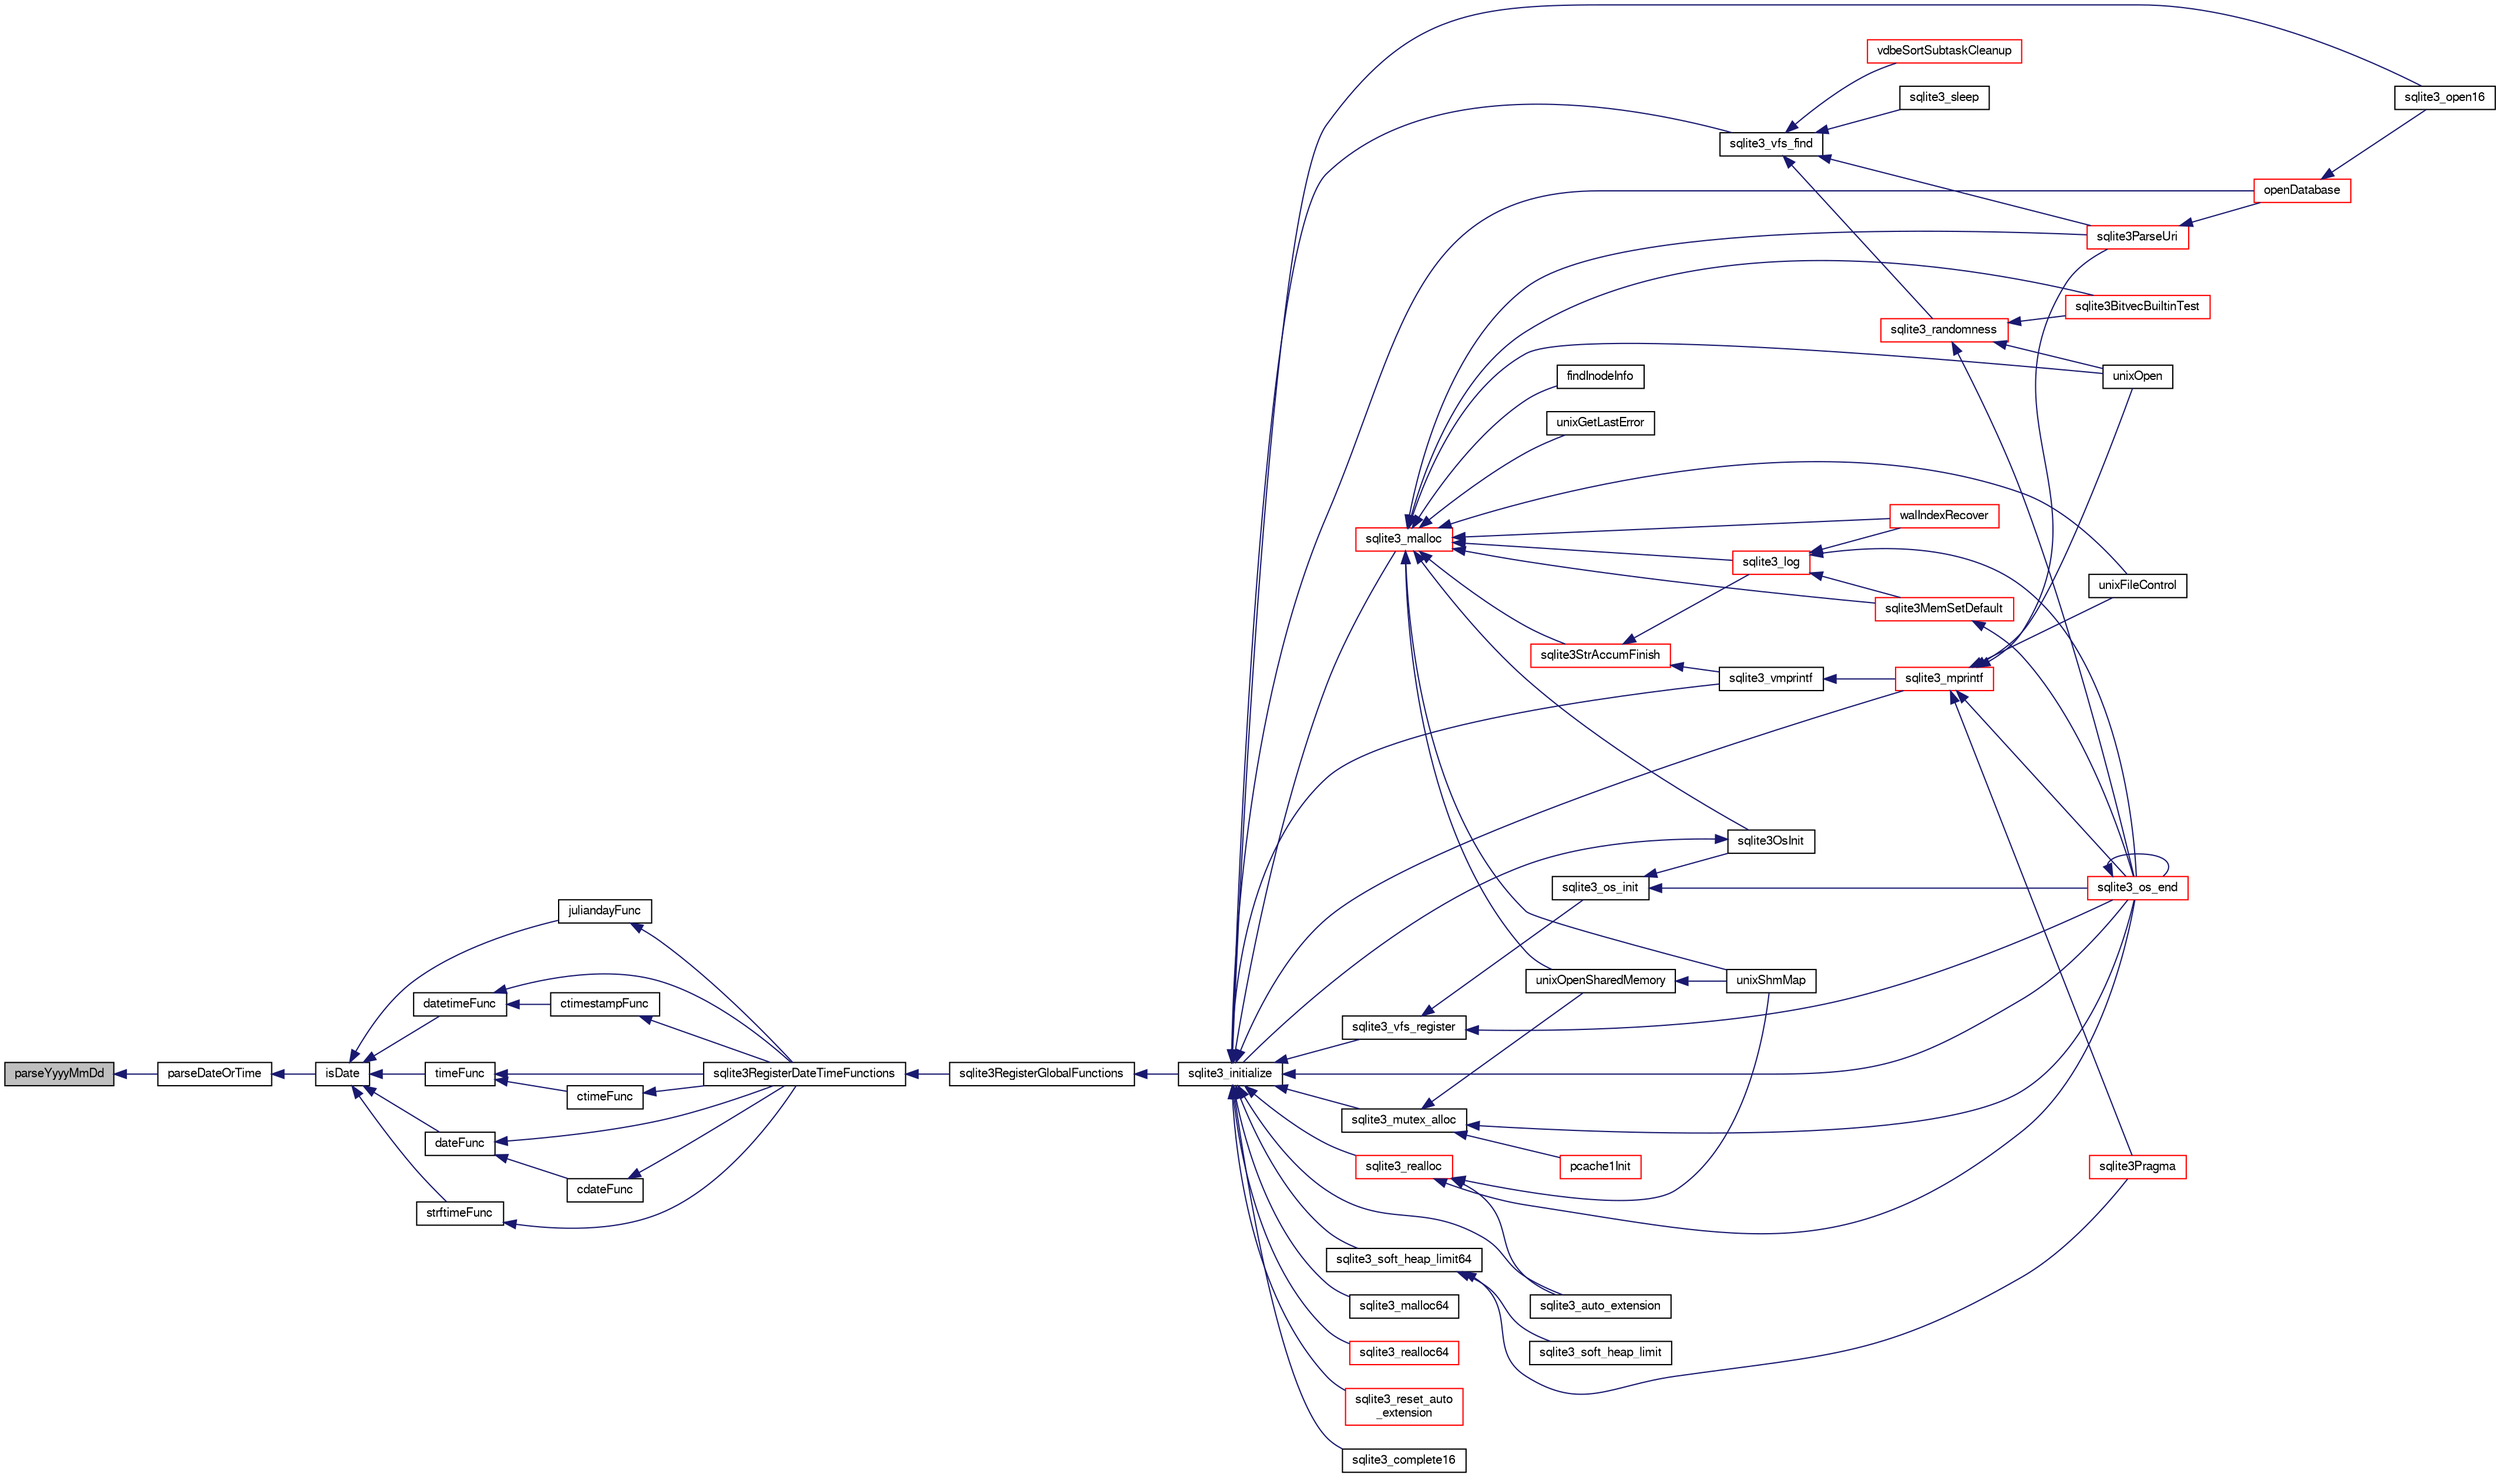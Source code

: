 digraph "parseYyyyMmDd"
{
  edge [fontname="FreeSans",fontsize="10",labelfontname="FreeSans",labelfontsize="10"];
  node [fontname="FreeSans",fontsize="10",shape=record];
  rankdir="LR";
  Node215374 [label="parseYyyyMmDd",height=0.2,width=0.4,color="black", fillcolor="grey75", style="filled", fontcolor="black"];
  Node215374 -> Node215375 [dir="back",color="midnightblue",fontsize="10",style="solid",fontname="FreeSans"];
  Node215375 [label="parseDateOrTime",height=0.2,width=0.4,color="black", fillcolor="white", style="filled",URL="$sqlite3_8c.html#a86a0ea000a0479eb6de44cbeb82acef9"];
  Node215375 -> Node215376 [dir="back",color="midnightblue",fontsize="10",style="solid",fontname="FreeSans"];
  Node215376 [label="isDate",height=0.2,width=0.4,color="black", fillcolor="white", style="filled",URL="$sqlite3_8c.html#a88586fabfb5a2ee248ccf6f5dfb90904"];
  Node215376 -> Node215377 [dir="back",color="midnightblue",fontsize="10",style="solid",fontname="FreeSans"];
  Node215377 [label="juliandayFunc",height=0.2,width=0.4,color="black", fillcolor="white", style="filled",URL="$sqlite3_8c.html#ac3eed2d3f72c21bee1e65f9d0f33a263"];
  Node215377 -> Node215378 [dir="back",color="midnightblue",fontsize="10",style="solid",fontname="FreeSans"];
  Node215378 [label="sqlite3RegisterDateTimeFunctions",height=0.2,width=0.4,color="black", fillcolor="white", style="filled",URL="$sqlite3_8c.html#a44405fdf6c4462912007f6602ecc0bb4"];
  Node215378 -> Node215379 [dir="back",color="midnightblue",fontsize="10",style="solid",fontname="FreeSans"];
  Node215379 [label="sqlite3RegisterGlobalFunctions",height=0.2,width=0.4,color="black", fillcolor="white", style="filled",URL="$sqlite3_8c.html#a9f75bd111010f29e1b8d74344473c4ec"];
  Node215379 -> Node215380 [dir="back",color="midnightblue",fontsize="10",style="solid",fontname="FreeSans"];
  Node215380 [label="sqlite3_initialize",height=0.2,width=0.4,color="black", fillcolor="white", style="filled",URL="$sqlite3_8h.html#ab0c0ee2d5d4cf8b28e9572296a8861df"];
  Node215380 -> Node215381 [dir="back",color="midnightblue",fontsize="10",style="solid",fontname="FreeSans"];
  Node215381 [label="sqlite3_vfs_find",height=0.2,width=0.4,color="black", fillcolor="white", style="filled",URL="$sqlite3_8h.html#ac201a26de3dfa1d6deb8069eb8d95627"];
  Node215381 -> Node215382 [dir="back",color="midnightblue",fontsize="10",style="solid",fontname="FreeSans"];
  Node215382 [label="sqlite3_randomness",height=0.2,width=0.4,color="red", fillcolor="white", style="filled",URL="$sqlite3_8h.html#aa452ad88657d4606e137b09c4e9315c7"];
  Node215382 -> Node215386 [dir="back",color="midnightblue",fontsize="10",style="solid",fontname="FreeSans"];
  Node215386 [label="unixOpen",height=0.2,width=0.4,color="black", fillcolor="white", style="filled",URL="$sqlite3_8c.html#a8ed5efc47b6e14f7805cd1bb9b215775"];
  Node215382 -> Node215387 [dir="back",color="midnightblue",fontsize="10",style="solid",fontname="FreeSans"];
  Node215387 [label="sqlite3_os_end",height=0.2,width=0.4,color="red", fillcolor="white", style="filled",URL="$sqlite3_8h.html#a2288c95881ecca13d994e42b6a958906"];
  Node215387 -> Node215387 [dir="back",color="midnightblue",fontsize="10",style="solid",fontname="FreeSans"];
  Node215382 -> Node215389 [dir="back",color="midnightblue",fontsize="10",style="solid",fontname="FreeSans"];
  Node215389 [label="sqlite3BitvecBuiltinTest",height=0.2,width=0.4,color="red", fillcolor="white", style="filled",URL="$sqlite3_8c.html#a9b4e3e921ce1ede6f10a9106c034ff9b"];
  Node215381 -> Node215785 [dir="back",color="midnightblue",fontsize="10",style="solid",fontname="FreeSans"];
  Node215785 [label="vdbeSortSubtaskCleanup",height=0.2,width=0.4,color="red", fillcolor="white", style="filled",URL="$sqlite3_8c.html#abc8ce4c3ef58cc10f5b27642aab32b30"];
  Node215381 -> Node215788 [dir="back",color="midnightblue",fontsize="10",style="solid",fontname="FreeSans"];
  Node215788 [label="sqlite3ParseUri",height=0.2,width=0.4,color="red", fillcolor="white", style="filled",URL="$sqlite3_8c.html#aaa912f29a67460d8b2186c97056e8767"];
  Node215788 -> Node215631 [dir="back",color="midnightblue",fontsize="10",style="solid",fontname="FreeSans"];
  Node215631 [label="openDatabase",height=0.2,width=0.4,color="red", fillcolor="white", style="filled",URL="$sqlite3_8c.html#a6a9c3bc3a64234e863413f41db473758"];
  Node215631 -> Node215634 [dir="back",color="midnightblue",fontsize="10",style="solid",fontname="FreeSans"];
  Node215634 [label="sqlite3_open16",height=0.2,width=0.4,color="black", fillcolor="white", style="filled",URL="$sqlite3_8h.html#adbc401bb96713f32e553db32f6f3ca33"];
  Node215381 -> Node215789 [dir="back",color="midnightblue",fontsize="10",style="solid",fontname="FreeSans"];
  Node215789 [label="sqlite3_sleep",height=0.2,width=0.4,color="black", fillcolor="white", style="filled",URL="$sqlite3_8h.html#ad0c133ddbbecb6433f3c6ebef8966efa"];
  Node215380 -> Node215790 [dir="back",color="midnightblue",fontsize="10",style="solid",fontname="FreeSans"];
  Node215790 [label="sqlite3_vfs_register",height=0.2,width=0.4,color="black", fillcolor="white", style="filled",URL="$sqlite3_8h.html#a7184b289ccd4c4c7200589137d88c4ae"];
  Node215790 -> Node215791 [dir="back",color="midnightblue",fontsize="10",style="solid",fontname="FreeSans"];
  Node215791 [label="sqlite3_os_init",height=0.2,width=0.4,color="black", fillcolor="white", style="filled",URL="$sqlite3_8h.html#acebc2290d00a32d3afe2361f2979038b"];
  Node215791 -> Node215792 [dir="back",color="midnightblue",fontsize="10",style="solid",fontname="FreeSans"];
  Node215792 [label="sqlite3OsInit",height=0.2,width=0.4,color="black", fillcolor="white", style="filled",URL="$sqlite3_8c.html#afeaa886fe1ca086a30fd278b1d069762"];
  Node215792 -> Node215380 [dir="back",color="midnightblue",fontsize="10",style="solid",fontname="FreeSans"];
  Node215791 -> Node215387 [dir="back",color="midnightblue",fontsize="10",style="solid",fontname="FreeSans"];
  Node215790 -> Node215387 [dir="back",color="midnightblue",fontsize="10",style="solid",fontname="FreeSans"];
  Node215380 -> Node215793 [dir="back",color="midnightblue",fontsize="10",style="solid",fontname="FreeSans"];
  Node215793 [label="sqlite3_mutex_alloc",height=0.2,width=0.4,color="black", fillcolor="white", style="filled",URL="$sqlite3_8h.html#aa3f89418cd18e99596435c958b29b650"];
  Node215793 -> Node215794 [dir="back",color="midnightblue",fontsize="10",style="solid",fontname="FreeSans"];
  Node215794 [label="unixOpenSharedMemory",height=0.2,width=0.4,color="black", fillcolor="white", style="filled",URL="$sqlite3_8c.html#a30775afa2e08ca6ddc7853326afed7c7"];
  Node215794 -> Node215795 [dir="back",color="midnightblue",fontsize="10",style="solid",fontname="FreeSans"];
  Node215795 [label="unixShmMap",height=0.2,width=0.4,color="black", fillcolor="white", style="filled",URL="$sqlite3_8c.html#aeaa77f0ab08a4f4ee5f86e8c9727e974"];
  Node215793 -> Node215387 [dir="back",color="midnightblue",fontsize="10",style="solid",fontname="FreeSans"];
  Node215793 -> Node215796 [dir="back",color="midnightblue",fontsize="10",style="solid",fontname="FreeSans"];
  Node215796 [label="pcache1Init",height=0.2,width=0.4,color="red", fillcolor="white", style="filled",URL="$sqlite3_8c.html#a05e9c1daf3dd812db1d769b69b20e069"];
  Node215380 -> Node215866 [dir="back",color="midnightblue",fontsize="10",style="solid",fontname="FreeSans"];
  Node215866 [label="sqlite3_soft_heap_limit64",height=0.2,width=0.4,color="black", fillcolor="white", style="filled",URL="$sqlite3_8h.html#ab37b3a4d1652e3acb2c43d1252e6b852"];
  Node215866 -> Node215867 [dir="back",color="midnightblue",fontsize="10",style="solid",fontname="FreeSans"];
  Node215867 [label="sqlite3_soft_heap_limit",height=0.2,width=0.4,color="black", fillcolor="white", style="filled",URL="$sqlite3_8h.html#a18c3472581de3072201723e798524fdc"];
  Node215866 -> Node215474 [dir="back",color="midnightblue",fontsize="10",style="solid",fontname="FreeSans"];
  Node215474 [label="sqlite3Pragma",height=0.2,width=0.4,color="red", fillcolor="white", style="filled",URL="$sqlite3_8c.html#a111391370f58f8e6a6eca51fd34d62ed"];
  Node215380 -> Node215868 [dir="back",color="midnightblue",fontsize="10",style="solid",fontname="FreeSans"];
  Node215868 [label="sqlite3_malloc",height=0.2,width=0.4,color="red", fillcolor="white", style="filled",URL="$sqlite3_8h.html#a510e31845345737f17d86ce0b2328356"];
  Node215868 -> Node215792 [dir="back",color="midnightblue",fontsize="10",style="solid",fontname="FreeSans"];
  Node215868 -> Node215864 [dir="back",color="midnightblue",fontsize="10",style="solid",fontname="FreeSans"];
  Node215864 [label="sqlite3MemSetDefault",height=0.2,width=0.4,color="red", fillcolor="white", style="filled",URL="$sqlite3_8c.html#a162fbfd727e92c5f8f72625b5ff62549"];
  Node215864 -> Node215387 [dir="back",color="midnightblue",fontsize="10",style="solid",fontname="FreeSans"];
  Node215868 -> Node215869 [dir="back",color="midnightblue",fontsize="10",style="solid",fontname="FreeSans"];
  Node215869 [label="sqlite3StrAccumFinish",height=0.2,width=0.4,color="red", fillcolor="white", style="filled",URL="$sqlite3_8c.html#adb7f26b10ac1b847db6f000ef4c2e2ba"];
  Node215869 -> Node215943 [dir="back",color="midnightblue",fontsize="10",style="solid",fontname="FreeSans"];
  Node215943 [label="sqlite3_vmprintf",height=0.2,width=0.4,color="black", fillcolor="white", style="filled",URL="$sqlite3_8h.html#ac240de67ddf003828f16a6d9dd3fa3ca"];
  Node215943 -> Node215944 [dir="back",color="midnightblue",fontsize="10",style="solid",fontname="FreeSans"];
  Node215944 [label="sqlite3_mprintf",height=0.2,width=0.4,color="red", fillcolor="white", style="filled",URL="$sqlite3_8h.html#a9533933e57f7ccbb48c32041ce3a8862"];
  Node215944 -> Node215385 [dir="back",color="midnightblue",fontsize="10",style="solid",fontname="FreeSans"];
  Node215385 [label="unixFileControl",height=0.2,width=0.4,color="black", fillcolor="white", style="filled",URL="$sqlite3_8c.html#ad71f213fa385cc58f307cefd953c03ae"];
  Node215944 -> Node215386 [dir="back",color="midnightblue",fontsize="10",style="solid",fontname="FreeSans"];
  Node215944 -> Node215387 [dir="back",color="midnightblue",fontsize="10",style="solid",fontname="FreeSans"];
  Node215944 -> Node215474 [dir="back",color="midnightblue",fontsize="10",style="solid",fontname="FreeSans"];
  Node215944 -> Node215788 [dir="back",color="midnightblue",fontsize="10",style="solid",fontname="FreeSans"];
  Node215869 -> Node216051 [dir="back",color="midnightblue",fontsize="10",style="solid",fontname="FreeSans"];
  Node216051 [label="sqlite3_log",height=0.2,width=0.4,color="red", fillcolor="white", style="filled",URL="$sqlite3_8h.html#a298c9699bf9c143662c6b1fec4b2dc3b"];
  Node216051 -> Node215864 [dir="back",color="midnightblue",fontsize="10",style="solid",fontname="FreeSans"];
  Node216051 -> Node215387 [dir="back",color="midnightblue",fontsize="10",style="solid",fontname="FreeSans"];
  Node216051 -> Node215981 [dir="back",color="midnightblue",fontsize="10",style="solid",fontname="FreeSans"];
  Node215981 [label="walIndexRecover",height=0.2,width=0.4,color="red", fillcolor="white", style="filled",URL="$sqlite3_8c.html#ab4ee99f3710323acbeb6c495dd18d205"];
  Node215868 -> Node216051 [dir="back",color="midnightblue",fontsize="10",style="solid",fontname="FreeSans"];
  Node215868 -> Node216130 [dir="back",color="midnightblue",fontsize="10",style="solid",fontname="FreeSans"];
  Node216130 [label="findInodeInfo",height=0.2,width=0.4,color="black", fillcolor="white", style="filled",URL="$sqlite3_8c.html#ac92c39062e69a79c4a62dfd55242c782"];
  Node215868 -> Node215385 [dir="back",color="midnightblue",fontsize="10",style="solid",fontname="FreeSans"];
  Node215868 -> Node215794 [dir="back",color="midnightblue",fontsize="10",style="solid",fontname="FreeSans"];
  Node215868 -> Node215795 [dir="back",color="midnightblue",fontsize="10",style="solid",fontname="FreeSans"];
  Node215868 -> Node215386 [dir="back",color="midnightblue",fontsize="10",style="solid",fontname="FreeSans"];
  Node215868 -> Node215964 [dir="back",color="midnightblue",fontsize="10",style="solid",fontname="FreeSans"];
  Node215964 [label="unixGetLastError",height=0.2,width=0.4,color="black", fillcolor="white", style="filled",URL="$sqlite3_8c.html#aed1e42f49d74b419c3c85b559dd61240"];
  Node215868 -> Node215389 [dir="back",color="midnightblue",fontsize="10",style="solid",fontname="FreeSans"];
  Node215868 -> Node215981 [dir="back",color="midnightblue",fontsize="10",style="solid",fontname="FreeSans"];
  Node215868 -> Node215788 [dir="back",color="midnightblue",fontsize="10",style="solid",fontname="FreeSans"];
  Node215380 -> Node216133 [dir="back",color="midnightblue",fontsize="10",style="solid",fontname="FreeSans"];
  Node216133 [label="sqlite3_malloc64",height=0.2,width=0.4,color="black", fillcolor="white", style="filled",URL="$sqlite3_8h.html#a12b7ee85e539ea28c130c5c75b96a82a"];
  Node215380 -> Node216134 [dir="back",color="midnightblue",fontsize="10",style="solid",fontname="FreeSans"];
  Node216134 [label="sqlite3_realloc",height=0.2,width=0.4,color="red", fillcolor="white", style="filled",URL="$sqlite3_8h.html#a627f0eeface58024ef47403d8cc76b35"];
  Node216134 -> Node215795 [dir="back",color="midnightblue",fontsize="10",style="solid",fontname="FreeSans"];
  Node216134 -> Node215387 [dir="back",color="midnightblue",fontsize="10",style="solid",fontname="FreeSans"];
  Node216134 -> Node216150 [dir="back",color="midnightblue",fontsize="10",style="solid",fontname="FreeSans"];
  Node216150 [label="sqlite3_auto_extension",height=0.2,width=0.4,color="black", fillcolor="white", style="filled",URL="$sqlite3_8h.html#a85a95b45e94f6bcd52aa39b6acdb36d7"];
  Node215380 -> Node216152 [dir="back",color="midnightblue",fontsize="10",style="solid",fontname="FreeSans"];
  Node216152 [label="sqlite3_realloc64",height=0.2,width=0.4,color="red", fillcolor="white", style="filled",URL="$sqlite3_8h.html#afe88c85e9f864a3fd92941cad197245d"];
  Node215380 -> Node215943 [dir="back",color="midnightblue",fontsize="10",style="solid",fontname="FreeSans"];
  Node215380 -> Node215944 [dir="back",color="midnightblue",fontsize="10",style="solid",fontname="FreeSans"];
  Node215380 -> Node215387 [dir="back",color="midnightblue",fontsize="10",style="solid",fontname="FreeSans"];
  Node215380 -> Node216150 [dir="back",color="midnightblue",fontsize="10",style="solid",fontname="FreeSans"];
  Node215380 -> Node216252 [dir="back",color="midnightblue",fontsize="10",style="solid",fontname="FreeSans"];
  Node216252 [label="sqlite3_reset_auto\l_extension",height=0.2,width=0.4,color="red", fillcolor="white", style="filled",URL="$sqlite3_8h.html#ac33f4064ae6690cada7bdc89e8153ffc"];
  Node215380 -> Node216117 [dir="back",color="midnightblue",fontsize="10",style="solid",fontname="FreeSans"];
  Node216117 [label="sqlite3_complete16",height=0.2,width=0.4,color="black", fillcolor="white", style="filled",URL="$sqlite3_8h.html#a3260341c2ef82787acca48414a1d03a1"];
  Node215380 -> Node215631 [dir="back",color="midnightblue",fontsize="10",style="solid",fontname="FreeSans"];
  Node215380 -> Node215634 [dir="back",color="midnightblue",fontsize="10",style="solid",fontname="FreeSans"];
  Node215376 -> Node215953 [dir="back",color="midnightblue",fontsize="10",style="solid",fontname="FreeSans"];
  Node215953 [label="datetimeFunc",height=0.2,width=0.4,color="black", fillcolor="white", style="filled",URL="$sqlite3_8c.html#a9755493e1c5c377b5ea7078b4029c24a"];
  Node215953 -> Node215954 [dir="back",color="midnightblue",fontsize="10",style="solid",fontname="FreeSans"];
  Node215954 [label="ctimestampFunc",height=0.2,width=0.4,color="black", fillcolor="white", style="filled",URL="$sqlite3_8c.html#af66b08c4ab0dce0ff0c92a61b580f514"];
  Node215954 -> Node215378 [dir="back",color="midnightblue",fontsize="10",style="solid",fontname="FreeSans"];
  Node215953 -> Node215378 [dir="back",color="midnightblue",fontsize="10",style="solid",fontname="FreeSans"];
  Node215376 -> Node215955 [dir="back",color="midnightblue",fontsize="10",style="solid",fontname="FreeSans"];
  Node215955 [label="timeFunc",height=0.2,width=0.4,color="black", fillcolor="white", style="filled",URL="$sqlite3_8c.html#aca881e4cda242c3a8f2256605cbf9e91"];
  Node215955 -> Node215956 [dir="back",color="midnightblue",fontsize="10",style="solid",fontname="FreeSans"];
  Node215956 [label="ctimeFunc",height=0.2,width=0.4,color="black", fillcolor="white", style="filled",URL="$sqlite3_8c.html#ad8e9781533516df5a0705e4b36155290"];
  Node215956 -> Node215378 [dir="back",color="midnightblue",fontsize="10",style="solid",fontname="FreeSans"];
  Node215955 -> Node215378 [dir="back",color="midnightblue",fontsize="10",style="solid",fontname="FreeSans"];
  Node215376 -> Node215957 [dir="back",color="midnightblue",fontsize="10",style="solid",fontname="FreeSans"];
  Node215957 [label="dateFunc",height=0.2,width=0.4,color="black", fillcolor="white", style="filled",URL="$sqlite3_8c.html#a0895a9abec96efb62b3c986a3c14ee32"];
  Node215957 -> Node215958 [dir="back",color="midnightblue",fontsize="10",style="solid",fontname="FreeSans"];
  Node215958 [label="cdateFunc",height=0.2,width=0.4,color="black", fillcolor="white", style="filled",URL="$sqlite3_8c.html#addf6dadca2fea72f90dfa99dbaa3da91"];
  Node215958 -> Node215378 [dir="back",color="midnightblue",fontsize="10",style="solid",fontname="FreeSans"];
  Node215957 -> Node215378 [dir="back",color="midnightblue",fontsize="10",style="solid",fontname="FreeSans"];
  Node215376 -> Node215959 [dir="back",color="midnightblue",fontsize="10",style="solid",fontname="FreeSans"];
  Node215959 [label="strftimeFunc",height=0.2,width=0.4,color="black", fillcolor="white", style="filled",URL="$sqlite3_8c.html#af531defbf93ba3aef96decedeafb344f"];
  Node215959 -> Node215378 [dir="back",color="midnightblue",fontsize="10",style="solid",fontname="FreeSans"];
}
